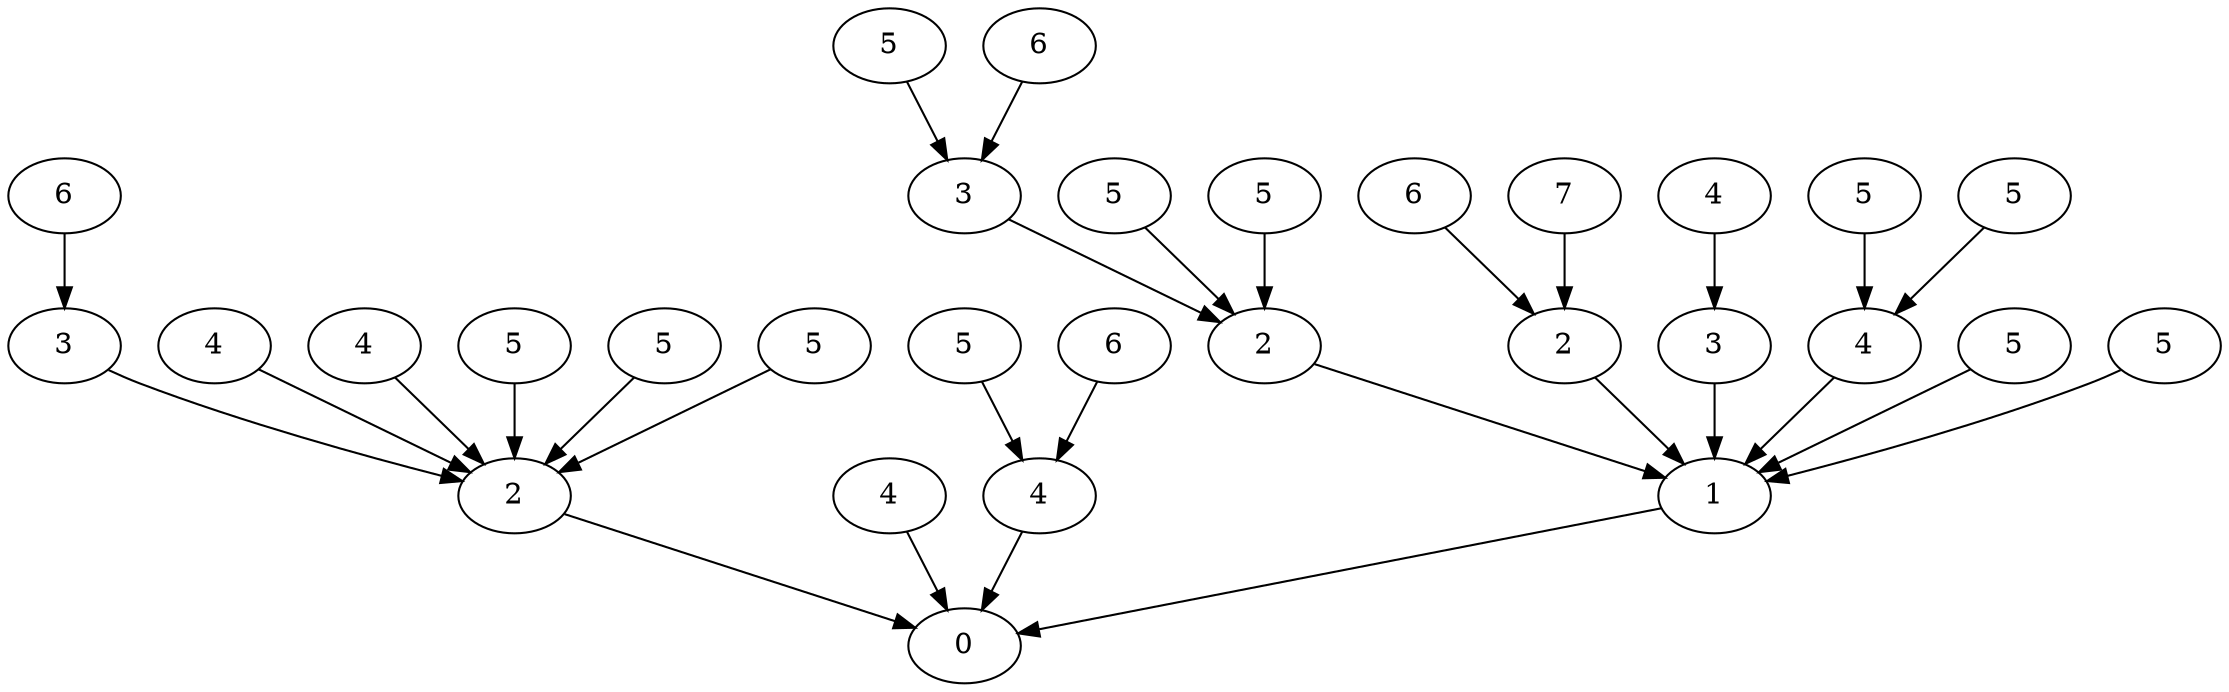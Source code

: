 digraph sample {
18->3
8->3
1->18
26->18
2->8
16->1
21->18
27->3
28->18
15->3
29->21
22->8
19->8
13->28
23->18
25->8
11->16
12->1
17->8
6->28
4->8
14->15
10->18
24->1
30->2
5->15
20->26
9->16
7->26
3 [label=0]
18 [label=1]
8 [label=2]
1 [label=2]
26 [label=2]
2 [label=3]
16 [label=3]
21 [label=3]
27 [label=4]
28 [label=4]
15 [label=4]
29 [label=4]
22 [label=4]
19 [label=4]
13 [label=5]
23 [label=5]
25 [label=5]
11 [label=5]
12 [label=5]
17 [label=5]
6 [label=5]
4 [label=5]
14 [label=5]
10 [label=5]
24 [label=5]
30 [label=6]
5 [label=6]
20 [label=6]
9 [label=6]
7 [label=7]
}
